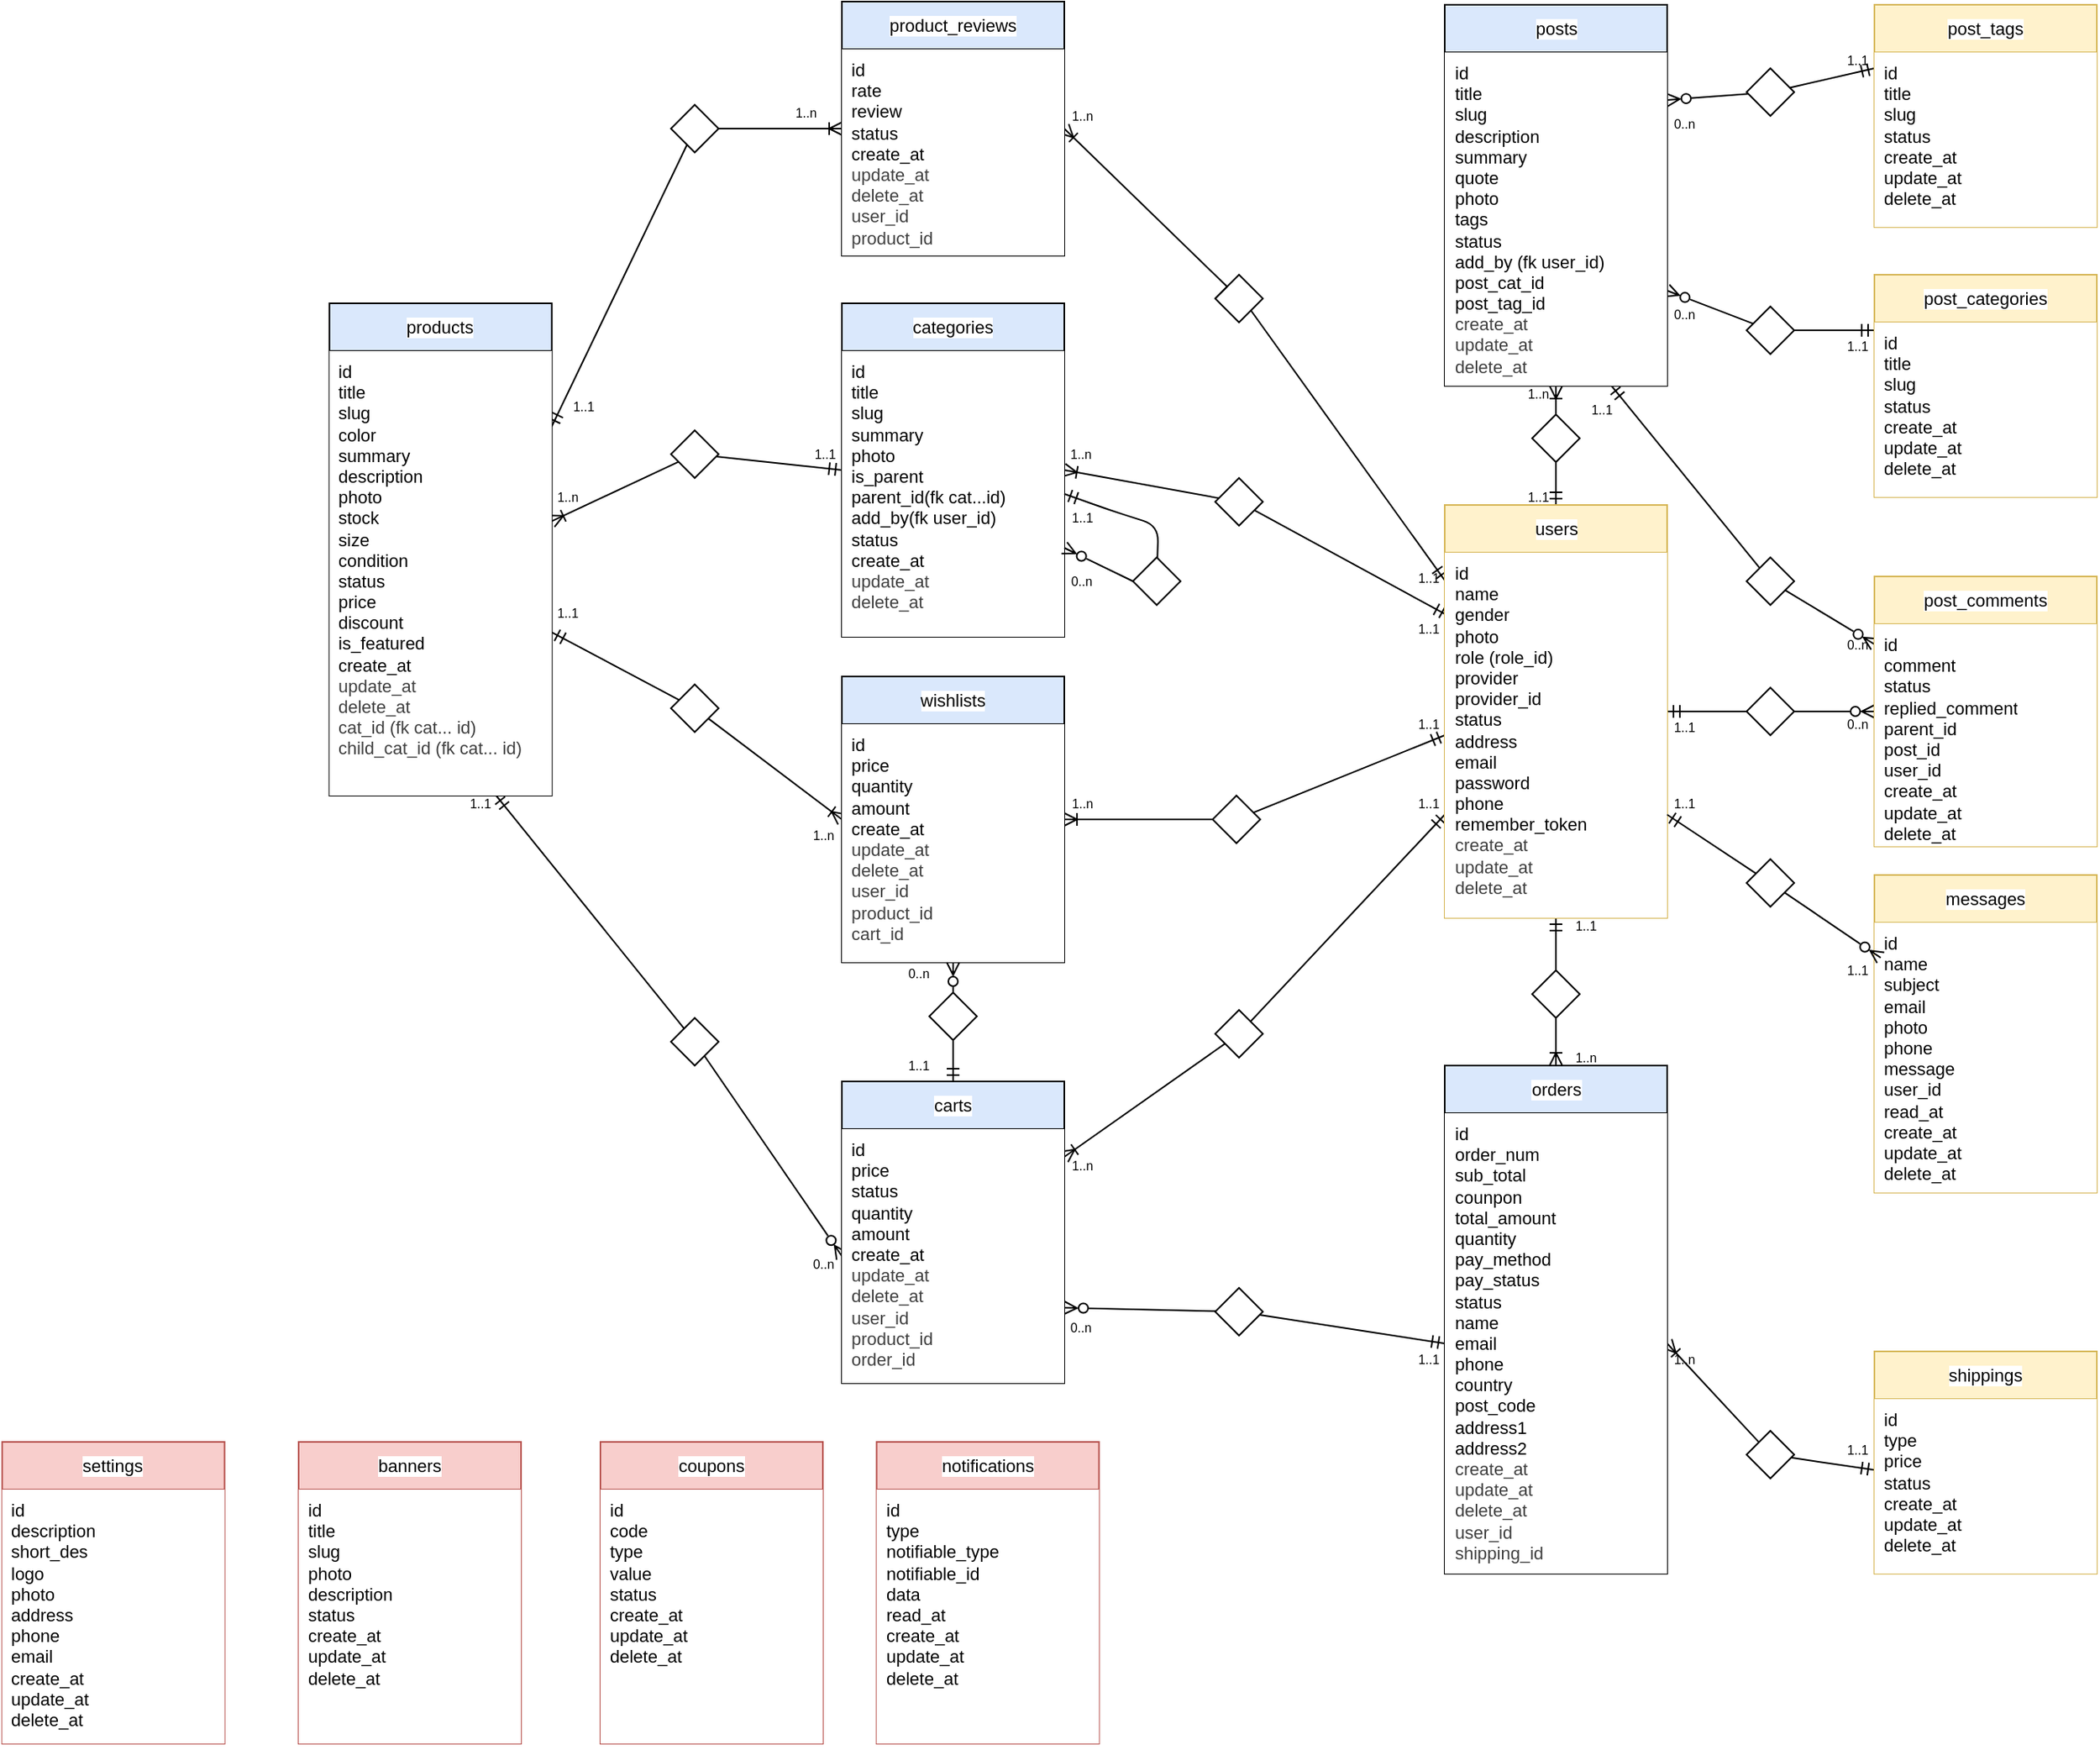 <mxfile>
    <diagram id="s1IrDkDti_rVe1TKRmWz" name="Page-1">
        <mxGraphModel dx="784" dy="349" grid="1" gridSize="10" guides="1" tooltips="1" connect="1" arrows="1" fold="1" page="1" pageScale="1" pageWidth="1654" pageHeight="1169" background="#FFFFFF" math="0" shadow="0">
            <root>
                <mxCell id="0"/>
                <mxCell id="1" parent="0"/>
                <mxCell id="120" style="edgeStyle=none;html=1;endArrow=ERoneToMany;endFill=0;shadow=0;" parent="1" source="119" target="717" edge="1">
                    <mxGeometry relative="1" as="geometry"/>
                </mxCell>
                <mxCell id="121" style="edgeStyle=none;shape=connector;rounded=1;html=1;entryX=0;entryY=0.5;entryDx=0;entryDy=0;strokeColor=default;align=center;verticalAlign=middle;fontFamily=Helvetica;fontSize=11;fontColor=default;labelBackgroundColor=default;endArrow=ERmandOne;endFill=0;shadow=0;" parent="1" source="119" target="710" edge="1">
                    <mxGeometry relative="1" as="geometry"/>
                </mxCell>
                <mxCell id="119" value="" style="rhombus;whiteSpace=wrap;html=1;shadow=0;" parent="1" vertex="1">
                    <mxGeometry x="454.36" y="310" width="30" height="30" as="geometry"/>
                </mxCell>
                <mxCell id="122" value="1..n" style="text;html=1;align=center;verticalAlign=middle;whiteSpace=wrap;rounded=0;fontSize=8;shadow=0;" parent="1" vertex="1">
                    <mxGeometry x="702.84" y="540" width="21" height="10" as="geometry"/>
                </mxCell>
                <mxCell id="192" style="edgeStyle=none;shape=connector;rounded=1;html=1;entryX=0.5;entryY=1;entryDx=0;entryDy=0;strokeColor=default;align=center;verticalAlign=middle;fontFamily=Helvetica;fontSize=11;fontColor=default;labelBackgroundColor=default;endArrow=ERmandOne;endFill=0;shadow=0;" parent="1" source="182" target="697" edge="1">
                    <mxGeometry relative="1" as="geometry"/>
                </mxCell>
                <mxCell id="193" style="edgeStyle=none;shape=connector;rounded=1;html=1;entryX=0.5;entryY=0;entryDx=0;entryDy=0;strokeColor=default;align=center;verticalAlign=middle;fontFamily=Helvetica;fontSize=11;fontColor=default;labelBackgroundColor=default;endArrow=ERoneToMany;endFill=0;shadow=0;" parent="1" source="182" target="701" edge="1">
                    <mxGeometry relative="1" as="geometry"/>
                </mxCell>
                <mxCell id="182" value="" style="rhombus;whiteSpace=wrap;html=1;shadow=0;" parent="1" vertex="1">
                    <mxGeometry x="996.5" y="650" width="30" height="30" as="geometry"/>
                </mxCell>
                <mxCell id="210" style="edgeStyle=none;shape=connector;rounded=1;html=1;strokeColor=default;align=center;verticalAlign=middle;fontFamily=Helvetica;fontSize=11;fontColor=default;labelBackgroundColor=default;endArrow=ERmandOne;endFill=0;shadow=0;exitX=1;exitY=1;exitDx=0;exitDy=0;" parent="1" source="195" target="698" edge="1">
                    <mxGeometry relative="1" as="geometry">
                        <mxPoint x="1198" y="384" as="targetPoint"/>
                    </mxGeometry>
                </mxCell>
                <mxCell id="195" value="" style="rhombus;whiteSpace=wrap;html=1;shadow=0;" parent="1" vertex="1">
                    <mxGeometry x="797" y="212" width="30" height="30" as="geometry"/>
                </mxCell>
                <mxCell id="207" style="edgeStyle=none;shape=connector;rounded=1;html=1;strokeColor=default;align=center;verticalAlign=middle;fontFamily=Helvetica;fontSize=11;fontColor=default;labelBackgroundColor=default;endArrow=ERmandOne;endFill=0;shadow=0;entryX=1;entryY=0.25;entryDx=0;entryDy=0;" parent="1" source="203" target="716" edge="1">
                    <mxGeometry relative="1" as="geometry">
                        <mxPoint x="780" y="610" as="targetPoint"/>
                    </mxGeometry>
                </mxCell>
                <mxCell id="208" style="edgeStyle=none;shape=connector;rounded=1;html=1;entryX=0;entryY=0.5;entryDx=0;entryDy=0;strokeColor=default;align=center;verticalAlign=middle;fontFamily=Helvetica;fontSize=11;fontColor=default;labelBackgroundColor=default;endArrow=ERoneToMany;endFill=0;shadow=0;" parent="1" source="203" target="714" edge="1">
                    <mxGeometry relative="1" as="geometry">
                        <mxPoint x="608" y="210" as="targetPoint"/>
                    </mxGeometry>
                </mxCell>
                <mxCell id="203" value="" style="rhombus;whiteSpace=wrap;html=1;shadow=0;" parent="1" vertex="1">
                    <mxGeometry x="454.36" y="105" width="30" height="30" as="geometry"/>
                </mxCell>
                <mxCell id="209" style="edgeStyle=none;shape=connector;rounded=1;html=1;entryX=1;entryY=0.5;entryDx=0;entryDy=0;strokeColor=default;align=center;verticalAlign=middle;fontFamily=Helvetica;fontSize=11;fontColor=default;labelBackgroundColor=default;endArrow=ERoneToMany;endFill=0;shadow=0;exitX=0;exitY=0;exitDx=0;exitDy=0;" parent="1" source="195" target="714" edge="1">
                    <mxGeometry relative="1" as="geometry">
                        <mxPoint x="936.997" y="332.857" as="sourcePoint"/>
                    </mxGeometry>
                </mxCell>
                <mxCell id="222" value="1..n" style="text;html=1;align=center;verticalAlign=middle;whiteSpace=wrap;rounded=0;fontSize=8;shadow=0;" parent="1" vertex="1">
                    <mxGeometry x="1020" y="700" width="21" height="10" as="geometry"/>
                </mxCell>
                <mxCell id="479" style="edgeStyle=none;shape=connector;rounded=1;html=1;entryX=1;entryY=0.25;entryDx=0;entryDy=0;strokeColor=default;align=center;verticalAlign=middle;fontFamily=Helvetica;fontSize=11;fontColor=default;labelBackgroundColor=default;endArrow=ERoneToMany;endFill=0;" parent="1" source="478" target="706" edge="1">
                    <mxGeometry relative="1" as="geometry"/>
                </mxCell>
                <mxCell id="480" style="edgeStyle=none;shape=connector;rounded=1;html=1;strokeColor=default;align=center;verticalAlign=middle;fontFamily=Helvetica;fontSize=11;fontColor=default;labelBackgroundColor=default;endArrow=ERmandOne;endFill=0;entryX=0;entryY=0.75;entryDx=0;entryDy=0;" parent="1" source="478" target="697" edge="1">
                    <mxGeometry relative="1" as="geometry">
                        <mxPoint x="1248" y="370" as="targetPoint"/>
                    </mxGeometry>
                </mxCell>
                <mxCell id="478" value="" style="rhombus;whiteSpace=wrap;html=1;shadow=0;" parent="1" vertex="1">
                    <mxGeometry x="797" y="675" width="30" height="30" as="geometry"/>
                </mxCell>
                <mxCell id="512" style="edgeStyle=none;shape=connector;rounded=1;html=1;strokeColor=default;align=center;verticalAlign=middle;fontFamily=Helvetica;fontSize=11;fontColor=default;labelBackgroundColor=default;endArrow=ERmandOne;endFill=0;" parent="1" source="511" target="704" edge="1">
                    <mxGeometry relative="1" as="geometry">
                        <mxPoint x="1002" y="1029" as="targetPoint"/>
                    </mxGeometry>
                </mxCell>
                <mxCell id="513" style="edgeStyle=none;shape=connector;rounded=1;html=1;entryX=1;entryY=0.5;entryDx=0;entryDy=0;strokeColor=default;align=center;verticalAlign=middle;fontFamily=Helvetica;fontSize=11;fontColor=default;labelBackgroundColor=default;endArrow=ERoneToMany;endFill=0;" parent="1" source="511" target="702" edge="1">
                    <mxGeometry relative="1" as="geometry"/>
                </mxCell>
                <mxCell id="511" value="" style="rhombus;whiteSpace=wrap;html=1;shadow=0;" parent="1" vertex="1">
                    <mxGeometry x="1131.5" y="940" width="30" height="30" as="geometry"/>
                </mxCell>
                <mxCell id="584" value="1..n" style="text;html=1;align=center;verticalAlign=middle;whiteSpace=wrap;rounded=0;fontSize=8;shadow=0;" parent="1" vertex="1">
                    <mxGeometry x="529" y="105" width="21" height="10" as="geometry"/>
                </mxCell>
                <mxCell id="606" style="edgeStyle=none;shape=connector;rounded=1;html=1;exitX=0;exitY=0;exitDx=0;exitDy=0;entryX=0;entryY=0.5;entryDx=0;entryDy=0;strokeColor=default;align=center;verticalAlign=middle;fontFamily=Helvetica;fontSize=11;fontColor=default;labelBackgroundColor=default;endArrow=none;endFill=0;" parent="1" source="195" target="195" edge="1">
                    <mxGeometry relative="1" as="geometry"/>
                </mxCell>
                <mxCell id="637" style="edgeStyle=none;html=1;endArrow=ERmandOne;endFill=0;entryX=0;entryY=0.5;entryDx=0;entryDy=0;" parent="1" source="636" target="698" edge="1">
                    <mxGeometry relative="1" as="geometry"/>
                </mxCell>
                <mxCell id="638" style="edgeStyle=none;shape=connector;rounded=1;html=1;strokeColor=default;align=center;verticalAlign=middle;fontFamily=Helvetica;fontSize=11;fontColor=default;labelBackgroundColor=default;endArrow=ERoneToMany;endFill=0;entryX=1;entryY=0.5;entryDx=0;entryDy=0;" parent="1" source="636" target="708" edge="1">
                    <mxGeometry relative="1" as="geometry"/>
                </mxCell>
                <mxCell id="636" value="" style="rhombus;whiteSpace=wrap;html=1;shadow=0;" parent="1" vertex="1">
                    <mxGeometry x="795.36" y="540" width="30" height="30" as="geometry"/>
                </mxCell>
                <mxCell id="641" style="edgeStyle=none;shape=connector;rounded=1;html=1;strokeColor=default;align=center;verticalAlign=middle;fontFamily=Helvetica;fontSize=11;fontColor=default;labelBackgroundColor=default;endArrow=ERmandOne;endFill=0;entryX=1;entryY=0.5;entryDx=0;entryDy=0;" parent="1" source="640" target="697" edge="1">
                    <mxGeometry relative="1" as="geometry"/>
                </mxCell>
                <mxCell id="642" style="edgeStyle=none;shape=connector;rounded=1;html=1;entryX=0;entryY=0.5;entryDx=0;entryDy=0;strokeColor=default;align=center;verticalAlign=middle;fontFamily=Helvetica;fontSize=11;fontColor=default;labelBackgroundColor=default;endArrow=ERzeroToMany;endFill=0;exitX=1;exitY=0.5;exitDx=0;exitDy=0;" parent="1" source="640" target="695" edge="1">
                    <mxGeometry relative="1" as="geometry"/>
                </mxCell>
                <mxCell id="640" value="" style="rhombus;whiteSpace=wrap;html=1;shadow=0;" parent="1" vertex="1">
                    <mxGeometry x="1131.5" y="472" width="30" height="30" as="geometry"/>
                </mxCell>
                <mxCell id="646" style="edgeStyle=none;shape=connector;rounded=1;html=1;strokeColor=default;align=center;verticalAlign=middle;fontFamily=Helvetica;fontSize=11;fontColor=default;labelBackgroundColor=default;endArrow=ERoneToMany;endFill=0;" parent="1" source="645" target="700" edge="1">
                    <mxGeometry relative="1" as="geometry"/>
                </mxCell>
                <mxCell id="647" style="edgeStyle=none;shape=connector;rounded=1;html=1;strokeColor=default;align=center;verticalAlign=middle;fontFamily=Helvetica;fontSize=11;fontColor=default;labelBackgroundColor=default;endArrow=ERmandOne;endFill=0;entryX=0.5;entryY=0;entryDx=0;entryDy=0;" parent="1" source="645" target="697" edge="1">
                    <mxGeometry relative="1" as="geometry"/>
                </mxCell>
                <mxCell id="645" value="" style="rhombus;whiteSpace=wrap;html=1;shadow=0;" parent="1" vertex="1">
                    <mxGeometry x="996.5" y="300" width="30" height="30" as="geometry"/>
                </mxCell>
                <mxCell id="653" style="edgeStyle=none;shape=connector;rounded=1;html=1;strokeColor=default;align=center;verticalAlign=middle;fontFamily=Helvetica;fontSize=11;fontColor=default;labelBackgroundColor=default;endArrow=ERmandOne;endFill=0;entryX=0.75;entryY=1;entryDx=0;entryDy=0;" parent="1" source="651" target="716" edge="1">
                    <mxGeometry relative="1" as="geometry"/>
                </mxCell>
                <mxCell id="759" style="edgeStyle=none;shape=connector;rounded=1;html=1;entryX=0;entryY=0.5;entryDx=0;entryDy=0;strokeColor=default;align=center;verticalAlign=middle;fontFamily=Helvetica;fontSize=11;fontColor=default;labelBackgroundColor=default;endArrow=ERzeroToMany;endFill=0;" parent="1" source="651" target="707" edge="1">
                    <mxGeometry relative="1" as="geometry"/>
                </mxCell>
                <mxCell id="651" value="" style="rhombus;whiteSpace=wrap;html=1;shadow=0;" parent="1" vertex="1">
                    <mxGeometry x="454.36" y="680" width="30" height="30" as="geometry"/>
                </mxCell>
                <mxCell id="662" style="edgeStyle=none;shape=connector;rounded=1;html=1;strokeColor=default;align=center;verticalAlign=middle;fontFamily=Helvetica;fontSize=11;fontColor=default;labelBackgroundColor=default;endArrow=ERmandOne;endFill=0;" parent="1" source="661" target="717" edge="1">
                    <mxGeometry relative="1" as="geometry"/>
                </mxCell>
                <mxCell id="663" style="edgeStyle=none;shape=connector;rounded=1;html=1;strokeColor=default;align=center;verticalAlign=middle;fontFamily=Helvetica;fontSize=11;fontColor=default;labelBackgroundColor=default;endArrow=ERoneToMany;endFill=0;entryX=0;entryY=0.5;entryDx=0;entryDy=0;" parent="1" source="661" target="708" edge="1">
                    <mxGeometry relative="1" as="geometry"/>
                </mxCell>
                <mxCell id="661" value="" style="rhombus;whiteSpace=wrap;html=1;shadow=0;" parent="1" vertex="1">
                    <mxGeometry x="454.36" y="470" width="30" height="30" as="geometry"/>
                </mxCell>
                <mxCell id="669" style="edgeStyle=none;shape=connector;rounded=1;html=1;strokeColor=default;align=center;verticalAlign=middle;fontFamily=Helvetica;fontSize=11;fontColor=default;labelBackgroundColor=default;endArrow=ERoneToMany;endFill=0;entryX=1;entryY=0.5;entryDx=0;entryDy=0;" parent="1" source="668" target="710" edge="1">
                    <mxGeometry relative="1" as="geometry"/>
                </mxCell>
                <mxCell id="670" style="edgeStyle=none;shape=connector;rounded=1;html=1;strokeColor=default;align=center;verticalAlign=middle;fontFamily=Helvetica;fontSize=11;fontColor=default;labelBackgroundColor=default;endArrow=ERmandOne;endFill=0;entryX=0.013;entryY=0.172;entryDx=0;entryDy=0;entryPerimeter=0;" parent="1" source="668" target="698" edge="1">
                    <mxGeometry relative="1" as="geometry">
                        <mxPoint x="1230" y="430" as="targetPoint"/>
                    </mxGeometry>
                </mxCell>
                <mxCell id="668" value="" style="rhombus;whiteSpace=wrap;html=1;shadow=0;" parent="1" vertex="1">
                    <mxGeometry x="797" y="340" width="30" height="30" as="geometry"/>
                </mxCell>
                <mxCell id="672" style="edgeStyle=none;shape=connector;rounded=1;html=1;entryX=1;entryY=0.75;entryDx=0;entryDy=0;strokeColor=default;align=center;verticalAlign=middle;fontFamily=Helvetica;fontSize=11;fontColor=default;labelBackgroundColor=default;endArrow=ERzeroToMany;endFill=0;" parent="1" source="671" target="706" edge="1">
                    <mxGeometry relative="1" as="geometry"/>
                </mxCell>
                <mxCell id="673" style="edgeStyle=none;shape=connector;rounded=1;html=1;entryX=0;entryY=0.5;entryDx=0;entryDy=0;strokeColor=default;align=center;verticalAlign=middle;fontFamily=Helvetica;fontSize=11;fontColor=default;labelBackgroundColor=default;endArrow=ERmandOne;endFill=0;" parent="1" source="671" target="702" edge="1">
                    <mxGeometry relative="1" as="geometry"/>
                </mxCell>
                <mxCell id="671" value="" style="rhombus;whiteSpace=wrap;html=1;shadow=0;" parent="1" vertex="1">
                    <mxGeometry x="797" y="850" width="30" height="30" as="geometry"/>
                </mxCell>
                <mxCell id="682" style="edgeStyle=none;shape=connector;rounded=1;html=1;entryX=1;entryY=0.75;entryDx=0;entryDy=0;strokeColor=default;align=center;verticalAlign=middle;fontFamily=Helvetica;fontSize=11;fontColor=default;labelBackgroundColor=default;endArrow=ERzeroToMany;endFill=0;" parent="1" source="677" target="699" edge="1">
                    <mxGeometry relative="1" as="geometry"/>
                </mxCell>
                <mxCell id="776" style="edgeStyle=none;shape=connector;rounded=1;html=1;entryX=0;entryY=0.25;entryDx=0;entryDy=0;strokeColor=default;align=center;verticalAlign=middle;fontFamily=Helvetica;fontSize=11;fontColor=default;labelBackgroundColor=default;endArrow=ERmandOne;endFill=0;" parent="1" source="677" target="686" edge="1">
                    <mxGeometry relative="1" as="geometry"/>
                </mxCell>
                <mxCell id="677" value="" style="rhombus;whiteSpace=wrap;html=1;shadow=0;" parent="1" vertex="1">
                    <mxGeometry x="1131.5" y="232" width="30" height="30" as="geometry"/>
                </mxCell>
                <mxCell id="679" style="edgeStyle=none;shape=connector;rounded=1;html=1;strokeColor=default;align=center;verticalAlign=middle;fontFamily=Helvetica;fontSize=11;fontColor=default;labelBackgroundColor=default;endArrow=ERzeroToMany;endFill=0;entryX=1;entryY=0.25;entryDx=0;entryDy=0;" parent="1" source="678" target="699" edge="1">
                    <mxGeometry relative="1" as="geometry"/>
                </mxCell>
                <mxCell id="678" value="" style="rhombus;whiteSpace=wrap;html=1;shadow=0;" parent="1" vertex="1">
                    <mxGeometry x="1131.5" y="82" width="30" height="30" as="geometry"/>
                </mxCell>
                <mxCell id="680" style="edgeStyle=none;shape=connector;rounded=1;html=1;entryX=0;entryY=0.091;entryDx=0;entryDy=0;strokeColor=default;align=center;verticalAlign=middle;fontFamily=Helvetica;fontSize=11;fontColor=default;labelBackgroundColor=default;endArrow=ERmandOne;endFill=0;entryPerimeter=0;" parent="1" source="678" target="692" edge="1">
                    <mxGeometry relative="1" as="geometry">
                        <mxPoint x="1092.2" y="52.15" as="targetPoint"/>
                    </mxGeometry>
                </mxCell>
                <mxCell id="684" style="edgeStyle=none;shape=connector;rounded=1;html=1;strokeColor=default;align=center;verticalAlign=middle;fontFamily=Helvetica;fontSize=11;fontColor=default;labelBackgroundColor=default;endArrow=ERmandOne;endFill=0;entryX=0.75;entryY=1;entryDx=0;entryDy=0;" parent="1" source="683" target="699" edge="1">
                    <mxGeometry relative="1" as="geometry"/>
                </mxCell>
                <mxCell id="685" style="edgeStyle=none;shape=connector;rounded=1;html=1;strokeColor=default;align=center;verticalAlign=middle;fontFamily=Helvetica;fontSize=11;fontColor=default;labelBackgroundColor=default;endArrow=ERzeroToMany;endFill=0;" parent="1" source="683" target="695" edge="1">
                    <mxGeometry relative="1" as="geometry"/>
                </mxCell>
                <mxCell id="683" value="" style="rhombus;whiteSpace=wrap;html=1;shadow=0;" parent="1" vertex="1">
                    <mxGeometry x="1131.5" y="390" width="30" height="30" as="geometry"/>
                </mxCell>
                <mxCell id="686" value="post_categories" style="swimlane;fontStyle=0;childLayout=stackLayout;horizontal=1;startSize=30;horizontalStack=0;resizeParent=1;resizeParentMax=0;resizeLast=0;collapsible=1;marginBottom=0;whiteSpace=wrap;html=1;fontFamily=Helvetica;fontSize=11;labelBackgroundColor=default;fillColor=#fff2cc;strokeColor=#d6b656;" parent="1" vertex="1">
                    <mxGeometry x="1212" y="212" width="140" height="140" as="geometry"/>
                </mxCell>
                <mxCell id="687" value="id&lt;div&gt;title&lt;/div&gt;&lt;div&gt;slug&lt;/div&gt;&lt;div&gt;status&lt;/div&gt;&lt;div&gt;create_at&lt;/div&gt;&lt;div&gt;update_at&lt;/div&gt;&lt;div&gt;delete_at&lt;/div&gt;" style="text;strokeColor=none;fillColor=default;align=left;verticalAlign=top;spacingLeft=4;spacingRight=4;overflow=hidden;points=[[0,0.5],[1,0.5]];portConstraint=eastwest;rotatable=0;whiteSpace=wrap;html=1;fontFamily=Helvetica;fontSize=11;fontColor=default;labelBackgroundColor=default;" parent="686" vertex="1">
                    <mxGeometry y="30" width="140" height="110" as="geometry"/>
                </mxCell>
                <mxCell id="691" value="post_tags" style="swimlane;fontStyle=0;childLayout=stackLayout;horizontal=1;startSize=30;horizontalStack=0;resizeParent=1;resizeParentMax=0;resizeLast=0;collapsible=1;marginBottom=0;whiteSpace=wrap;html=1;fontFamily=Helvetica;fontSize=11;labelBackgroundColor=default;fillColor=#fff2cc;strokeColor=#d6b656;" parent="1" vertex="1">
                    <mxGeometry x="1212" y="42" width="140" height="140" as="geometry"/>
                </mxCell>
                <mxCell id="692" value="id&lt;div&gt;title&lt;/div&gt;&lt;div&gt;slug&lt;/div&gt;&lt;div&gt;status&lt;/div&gt;&lt;div&gt;&lt;div&gt;create_at&lt;/div&gt;&lt;div&gt;update_at&lt;/div&gt;&lt;div&gt;delete_at&lt;/div&gt;&lt;/div&gt;" style="text;strokeColor=none;fillColor=default;align=left;verticalAlign=top;spacingLeft=4;spacingRight=4;overflow=hidden;points=[[0,0.5],[1,0.5]];portConstraint=eastwest;rotatable=0;whiteSpace=wrap;html=1;fontFamily=Helvetica;fontSize=11;fontColor=default;labelBackgroundColor=default;" parent="691" vertex="1">
                    <mxGeometry y="30" width="140" height="110" as="geometry"/>
                </mxCell>
                <mxCell id="695" value="post_comments" style="swimlane;fontStyle=0;childLayout=stackLayout;horizontal=1;startSize=30;horizontalStack=0;resizeParent=1;resizeParentMax=0;resizeLast=0;collapsible=1;marginBottom=0;whiteSpace=wrap;html=1;fontFamily=Helvetica;fontSize=11;labelBackgroundColor=default;fillColor=#fff2cc;strokeColor=#d6b656;" parent="1" vertex="1">
                    <mxGeometry x="1212" y="402" width="140" height="170" as="geometry"/>
                </mxCell>
                <mxCell id="696" value="id&lt;div&gt;comment&lt;/div&gt;&lt;div&gt;status&lt;/div&gt;&lt;div&gt;replied_comment&lt;/div&gt;&lt;div&gt;parent_id&lt;/div&gt;&lt;div&gt;post_id&lt;/div&gt;&lt;div&gt;user_id&lt;/div&gt;&lt;div&gt;&lt;div&gt;create_at&lt;/div&gt;&lt;div&gt;update_at&lt;/div&gt;&lt;div&gt;delete_at&lt;/div&gt;&lt;/div&gt;" style="text;strokeColor=none;fillColor=default;align=left;verticalAlign=top;spacingLeft=4;spacingRight=4;overflow=hidden;points=[[0,0.5],[1,0.5]];portConstraint=eastwest;rotatable=0;whiteSpace=wrap;html=1;fontFamily=Helvetica;fontSize=11;fontColor=default;labelBackgroundColor=default;" parent="695" vertex="1">
                    <mxGeometry y="30" width="140" height="140" as="geometry"/>
                </mxCell>
                <mxCell id="697" value="users" style="swimlane;fontStyle=0;childLayout=stackLayout;horizontal=1;startSize=30;horizontalStack=0;resizeParent=1;resizeParentMax=0;resizeLast=0;collapsible=1;marginBottom=0;whiteSpace=wrap;html=1;fontFamily=Helvetica;fontSize=11;labelBackgroundColor=default;fillColor=#fff2cc;strokeColor=#d6b656;" parent="1" vertex="1">
                    <mxGeometry x="941.5" y="357" width="140" height="260" as="geometry"/>
                </mxCell>
                <mxCell id="698" value="id&lt;div&gt;name&lt;/div&gt;&lt;div&gt;gender&lt;/div&gt;&lt;div&gt;photo&lt;/div&gt;&lt;div&gt;role (role_id)&lt;/div&gt;&lt;div&gt;provider&lt;/div&gt;&lt;div&gt;&lt;div&gt;provider_id&lt;/div&gt;&lt;div&gt;status&lt;/div&gt;&lt;div&gt;address&lt;/div&gt;&lt;/div&gt;&lt;div&gt;email&lt;/div&gt;&lt;div&gt;password&lt;/div&gt;&lt;div&gt;phone&lt;/div&gt;&lt;div&gt;remember_token&lt;/div&gt;&lt;div&gt;&lt;div style=&quot;color: rgb(63, 63, 63);&quot;&gt;create_at&lt;/div&gt;&lt;div style=&quot;color: rgb(63, 63, 63);&quot;&gt;update_at&lt;/div&gt;&lt;div style=&quot;color: rgb(63, 63, 63);&quot;&gt;delete_at&lt;/div&gt;&lt;/div&gt;" style="text;strokeColor=none;fillColor=default;align=left;verticalAlign=top;spacingLeft=4;spacingRight=4;overflow=hidden;points=[[0,0.5],[1,0.5]];portConstraint=eastwest;rotatable=0;whiteSpace=wrap;html=1;fontFamily=Helvetica;fontSize=11;fontColor=default;labelBackgroundColor=default;" parent="697" vertex="1">
                    <mxGeometry y="30" width="140" height="230" as="geometry"/>
                </mxCell>
                <mxCell id="699" value="posts" style="swimlane;fontStyle=0;childLayout=stackLayout;horizontal=1;startSize=30;horizontalStack=0;resizeParent=1;resizeParentMax=0;resizeLast=0;collapsible=1;marginBottom=0;whiteSpace=wrap;html=1;fontFamily=Helvetica;fontSize=11;labelBackgroundColor=default;fillColor=#dae8fc;strokeColor=#000000;" parent="1" vertex="1">
                    <mxGeometry x="941.5" y="42" width="140" height="240" as="geometry"/>
                </mxCell>
                <mxCell id="700" value="id&lt;br&gt;&lt;div&gt;&lt;span style=&quot;background-color: light-dark(#ffffff, var(--ge-dark-color, #121212));&quot;&gt;title&lt;/span&gt;&lt;/div&gt;&lt;div&gt;slug&lt;/div&gt;&lt;div&gt;description&lt;/div&gt;&lt;div&gt;summary&lt;/div&gt;&lt;div&gt;quote&lt;/div&gt;&lt;div&gt;&lt;div&gt;photo&lt;/div&gt;&lt;div&gt;tags&lt;/div&gt;&lt;div&gt;status&lt;/div&gt;&lt;/div&gt;&lt;div&gt;add_by (fk user_id)&lt;/div&gt;&lt;div&gt;post_cat_id&lt;/div&gt;&lt;div&gt;post_tag_id&lt;/div&gt;&lt;div&gt;&lt;div style=&quot;color: rgb(63, 63, 63);&quot;&gt;create_at&lt;/div&gt;&lt;div style=&quot;color: rgb(63, 63, 63);&quot;&gt;update_at&lt;/div&gt;&lt;div style=&quot;color: rgb(63, 63, 63);&quot;&gt;delete_at&lt;/div&gt;&lt;/div&gt;" style="text;strokeColor=none;fillColor=default;align=left;verticalAlign=top;spacingLeft=4;spacingRight=4;overflow=hidden;points=[[0,0.5],[1,0.5]];portConstraint=eastwest;rotatable=0;whiteSpace=wrap;html=1;fontFamily=Helvetica;fontSize=11;fontColor=default;labelBackgroundColor=default;" parent="699" vertex="1">
                    <mxGeometry y="30" width="140" height="210" as="geometry"/>
                </mxCell>
                <mxCell id="701" value="orders" style="swimlane;fontStyle=0;childLayout=stackLayout;horizontal=1;startSize=30;horizontalStack=0;resizeParent=1;resizeParentMax=0;resizeLast=0;collapsible=1;marginBottom=0;whiteSpace=wrap;html=1;fontFamily=Helvetica;fontSize=11;labelBackgroundColor=default;fillColor=#dae8fc;strokeColor=#000000;" parent="1" vertex="1">
                    <mxGeometry x="941.5" y="710" width="140" height="320" as="geometry"/>
                </mxCell>
                <mxCell id="702" value="id&lt;div&gt;order_num&lt;/div&gt;&lt;div&gt;sub_total&lt;/div&gt;&lt;div&gt;counpon&lt;/div&gt;&lt;div&gt;total_amount&lt;/div&gt;&lt;div&gt;quantity&lt;/div&gt;&lt;div&gt;&lt;div&gt;pay_method&lt;/div&gt;&lt;div&gt;pay_status&lt;/div&gt;&lt;div&gt;status&lt;/div&gt;&lt;/div&gt;&lt;div&gt;name&lt;/div&gt;&lt;div&gt;email&lt;/div&gt;&lt;div&gt;phone&lt;/div&gt;&lt;div&gt;country&lt;/div&gt;&lt;div&gt;post_code&lt;/div&gt;&lt;div&gt;address1&lt;/div&gt;&lt;div&gt;address2&lt;/div&gt;&lt;div&gt;&lt;div style=&quot;color: rgb(63, 63, 63);&quot;&gt;create_at&lt;/div&gt;&lt;div style=&quot;color: rgb(63, 63, 63);&quot;&gt;update_at&lt;/div&gt;&lt;div style=&quot;color: rgb(63, 63, 63);&quot;&gt;delete_at&lt;/div&gt;&lt;/div&gt;&lt;div style=&quot;color: rgb(63, 63, 63);&quot;&gt;user_id&lt;/div&gt;&lt;div style=&quot;color: rgb(63, 63, 63);&quot;&gt;shipping_id&lt;/div&gt;" style="text;strokeColor=none;fillColor=default;align=left;verticalAlign=top;spacingLeft=4;spacingRight=4;overflow=hidden;points=[[0,0.5],[1,0.5]];portConstraint=eastwest;rotatable=0;whiteSpace=wrap;html=1;fontFamily=Helvetica;fontSize=11;fontColor=default;labelBackgroundColor=default;" parent="701" vertex="1">
                    <mxGeometry y="30" width="140" height="290" as="geometry"/>
                </mxCell>
                <mxCell id="703" value="shippings" style="swimlane;fontStyle=0;childLayout=stackLayout;horizontal=1;startSize=30;horizontalStack=0;resizeParent=1;resizeParentMax=0;resizeLast=0;collapsible=1;marginBottom=0;whiteSpace=wrap;html=1;fontFamily=Helvetica;fontSize=11;labelBackgroundColor=default;fillColor=#fff2cc;strokeColor=#d6b656;" parent="1" vertex="1">
                    <mxGeometry x="1212" y="890" width="140" height="140" as="geometry"/>
                </mxCell>
                <mxCell id="704" value="id&lt;div&gt;type&lt;/div&gt;&lt;div&gt;price&lt;/div&gt;&lt;div&gt;status&lt;/div&gt;&lt;div&gt;&lt;div&gt;create_at&lt;/div&gt;&lt;div&gt;update_at&lt;/div&gt;&lt;div&gt;delete_at&lt;/div&gt;&lt;/div&gt;" style="text;strokeColor=none;fillColor=default;align=left;verticalAlign=top;spacingLeft=4;spacingRight=4;overflow=hidden;points=[[0,0.5],[1,0.5]];portConstraint=eastwest;rotatable=0;whiteSpace=wrap;html=1;fontFamily=Helvetica;fontSize=11;fontColor=default;labelBackgroundColor=default;" parent="703" vertex="1">
                    <mxGeometry y="30" width="140" height="110" as="geometry"/>
                </mxCell>
                <mxCell id="706" value="carts" style="swimlane;fontStyle=0;childLayout=stackLayout;horizontal=1;startSize=30;horizontalStack=0;resizeParent=1;resizeParentMax=0;resizeLast=0;collapsible=1;marginBottom=0;whiteSpace=wrap;html=1;fontFamily=Helvetica;fontSize=11;labelBackgroundColor=default;fillColor=#dae8fc;strokeColor=#000000;" parent="1" vertex="1">
                    <mxGeometry x="562" y="720" width="140" height="190" as="geometry"/>
                </mxCell>
                <mxCell id="707" value="id&lt;div&gt;price&lt;/div&gt;&lt;div&gt;status&lt;/div&gt;&lt;div&gt;quantity&lt;/div&gt;&lt;div&gt;amount&lt;/div&gt;&lt;div&gt;&lt;span style=&quot;background-color: light-dark(#ffffff, var(--ge-dark-color, #121212));&quot;&gt;create_at&lt;/span&gt;&lt;/div&gt;&lt;div&gt;&lt;div style=&quot;color: rgb(63, 63, 63);&quot;&gt;update_at&lt;/div&gt;&lt;div style=&quot;color: rgb(63, 63, 63);&quot;&gt;delete_at&lt;/div&gt;&lt;/div&gt;&lt;div style=&quot;color: rgb(63, 63, 63);&quot;&gt;user_id&lt;/div&gt;&lt;div style=&quot;color: rgb(63, 63, 63);&quot;&gt;product_id&lt;/div&gt;&lt;div style=&quot;color: rgb(63, 63, 63);&quot;&gt;order_id&lt;/div&gt;" style="text;strokeColor=none;fillColor=default;align=left;verticalAlign=top;spacingLeft=4;spacingRight=4;overflow=hidden;points=[[0,0.5],[1,0.5]];portConstraint=eastwest;rotatable=0;whiteSpace=wrap;html=1;fontFamily=Helvetica;fontSize=11;fontColor=default;labelBackgroundColor=default;" parent="706" vertex="1">
                    <mxGeometry y="30" width="140" height="160" as="geometry"/>
                </mxCell>
                <mxCell id="708" value="wishlists" style="swimlane;fontStyle=0;childLayout=stackLayout;horizontal=1;startSize=30;horizontalStack=0;resizeParent=1;resizeParentMax=0;resizeLast=0;collapsible=1;marginBottom=0;whiteSpace=wrap;html=1;fontFamily=Helvetica;fontSize=11;labelBackgroundColor=default;fillColor=#dae8fc;strokeColor=#000000;" parent="1" vertex="1">
                    <mxGeometry x="562" y="465" width="140" height="180" as="geometry"/>
                </mxCell>
                <mxCell id="709" value="id&lt;div&gt;price&lt;/div&gt;&lt;div&gt;&lt;span style=&quot;background-color: light-dark(#ffffff, var(--ge-dark-color, #121212));&quot;&gt;quantity&lt;/span&gt;&lt;/div&gt;&lt;div&gt;amount&lt;/div&gt;&lt;div&gt;&lt;span style=&quot;background-color: light-dark(#ffffff, var(--ge-dark-color, #121212));&quot;&gt;create_at&lt;/span&gt;&lt;/div&gt;&lt;div&gt;&lt;div style=&quot;color: rgb(63, 63, 63);&quot;&gt;update_at&lt;/div&gt;&lt;div style=&quot;color: rgb(63, 63, 63);&quot;&gt;delete_at&lt;/div&gt;&lt;/div&gt;&lt;div style=&quot;color: rgb(63, 63, 63);&quot;&gt;user_id&lt;/div&gt;&lt;div style=&quot;color: rgb(63, 63, 63);&quot;&gt;product_id&amp;nbsp;&lt;/div&gt;&lt;div style=&quot;color: rgb(63, 63, 63);&quot;&gt;cart_id&lt;/div&gt;" style="text;strokeColor=none;fillColor=default;align=left;verticalAlign=top;spacingLeft=4;spacingRight=4;overflow=hidden;points=[[0,0.5],[1,0.5]];portConstraint=eastwest;rotatable=0;whiteSpace=wrap;html=1;fontFamily=Helvetica;fontSize=11;fontColor=default;labelBackgroundColor=default;" parent="708" vertex="1">
                    <mxGeometry y="30" width="140" height="150" as="geometry"/>
                </mxCell>
                <mxCell id="710" value="categories" style="swimlane;fontStyle=0;childLayout=stackLayout;horizontal=1;startSize=30;horizontalStack=0;resizeParent=1;resizeParentMax=0;resizeLast=0;collapsible=1;marginBottom=0;whiteSpace=wrap;html=1;fontFamily=Helvetica;fontSize=11;labelBackgroundColor=default;fillColor=#dae8fc;strokeColor=#000000;" parent="1" vertex="1">
                    <mxGeometry x="562" y="230" width="140" height="210" as="geometry"/>
                </mxCell>
                <mxCell id="711" value="id&lt;div&gt;title&lt;/div&gt;&lt;div&gt;slug&lt;/div&gt;&lt;div&gt;&lt;span style=&quot;background-color: light-dark(#ffffff, var(--ge-dark-color, #121212));&quot;&gt;summary&lt;/span&gt;&lt;/div&gt;&lt;div&gt;photo&lt;/div&gt;&lt;div&gt;is_parent&lt;/div&gt;&lt;div&gt;parent_id(fk cat...id)&lt;/div&gt;&lt;div&gt;add_by(fk user_id)&lt;/div&gt;&lt;div&gt;status&lt;/div&gt;&lt;div&gt;&lt;span style=&quot;background-color: light-dark(#ffffff, var(--ge-dark-color, #121212));&quot;&gt;create_at&lt;/span&gt;&lt;/div&gt;&lt;div&gt;&lt;div style=&quot;color: rgb(63, 63, 63);&quot;&gt;update_at&lt;/div&gt;&lt;div style=&quot;color: rgb(63, 63, 63);&quot;&gt;delete_at&lt;/div&gt;&lt;/div&gt;" style="text;strokeColor=none;fillColor=default;align=left;verticalAlign=top;spacingLeft=4;spacingRight=4;overflow=hidden;points=[[0,0.5],[1,0.5]];portConstraint=eastwest;rotatable=0;whiteSpace=wrap;html=1;fontFamily=Helvetica;fontSize=11;fontColor=default;labelBackgroundColor=default;" parent="710" vertex="1">
                    <mxGeometry y="30" width="140" height="180" as="geometry"/>
                </mxCell>
                <mxCell id="714" value="product_reviews" style="swimlane;fontStyle=0;childLayout=stackLayout;horizontal=1;startSize=30;horizontalStack=0;resizeParent=1;resizeParentMax=0;resizeLast=0;collapsible=1;marginBottom=0;whiteSpace=wrap;html=1;fontFamily=Helvetica;fontSize=11;labelBackgroundColor=default;fillColor=#dae8fc;strokeColor=#000000;" parent="1" vertex="1">
                    <mxGeometry x="562" y="40" width="140" height="160" as="geometry"/>
                </mxCell>
                <mxCell id="715" value="id&lt;div&gt;rate&lt;/div&gt;&lt;div&gt;review&lt;/div&gt;&lt;div&gt;&lt;span style=&quot;background-color: light-dark(#ffffff, var(--ge-dark-color, #121212));&quot;&gt;status&lt;/span&gt;&lt;/div&gt;&lt;div&gt;&lt;span style=&quot;background-color: light-dark(#ffffff, var(--ge-dark-color, #121212));&quot;&gt;create_at&lt;/span&gt;&lt;/div&gt;&lt;div&gt;&lt;div style=&quot;color: rgb(63, 63, 63);&quot;&gt;update_at&lt;/div&gt;&lt;div style=&quot;color: rgb(63, 63, 63);&quot;&gt;delete_at&lt;/div&gt;&lt;/div&gt;&lt;div style=&quot;color: rgb(63, 63, 63);&quot;&gt;user_id&lt;/div&gt;&lt;div style=&quot;color: rgb(63, 63, 63);&quot;&gt;product_id&lt;/div&gt;" style="text;strokeColor=none;fillColor=default;align=left;verticalAlign=top;spacingLeft=4;spacingRight=4;overflow=hidden;points=[[0,0.5],[1,0.5]];portConstraint=eastwest;rotatable=0;whiteSpace=wrap;html=1;fontFamily=Helvetica;fontSize=11;fontColor=default;labelBackgroundColor=default;" parent="714" vertex="1">
                    <mxGeometry y="30" width="140" height="130" as="geometry"/>
                </mxCell>
                <mxCell id="716" value="products" style="swimlane;fontStyle=0;childLayout=stackLayout;horizontal=1;startSize=30;horizontalStack=0;resizeParent=1;resizeParentMax=0;resizeLast=0;collapsible=1;marginBottom=0;whiteSpace=wrap;html=1;fontFamily=Helvetica;fontSize=11;labelBackgroundColor=default;fillColor=#dae8fc;strokeColor=#000000;" parent="1" vertex="1">
                    <mxGeometry x="239.36" y="230" width="140" height="310" as="geometry"/>
                </mxCell>
                <mxCell id="717" value="id&lt;div&gt;title&lt;/div&gt;&lt;div&gt;slug&lt;/div&gt;&lt;div&gt;color&lt;/div&gt;&lt;div&gt;summary&lt;/div&gt;&lt;div&gt;description&lt;/div&gt;&lt;div&gt;photo&lt;/div&gt;&lt;div&gt;stock&lt;/div&gt;&lt;div&gt;size&lt;/div&gt;&lt;div&gt;condition&lt;/div&gt;&lt;div&gt;status&lt;/div&gt;&lt;div&gt;price&lt;/div&gt;&lt;div&gt;discount&lt;/div&gt;&lt;div&gt;is_featured&lt;/div&gt;&lt;div&gt;&lt;span style=&quot;background-color: light-dark(#ffffff, var(--ge-dark-color, #121212));&quot;&gt;create_at&lt;/span&gt;&lt;/div&gt;&lt;div&gt;&lt;div style=&quot;color: rgb(63, 63, 63);&quot;&gt;update_at&lt;/div&gt;&lt;div style=&quot;color: rgb(63, 63, 63);&quot;&gt;delete_at&lt;/div&gt;&lt;/div&gt;&lt;div style=&quot;color: rgb(63, 63, 63);&quot;&gt;cat_id (fk cat... id)&lt;/div&gt;&lt;div style=&quot;color: rgb(63, 63, 63);&quot;&gt;child_cat_id&amp;nbsp;&lt;span style=&quot;color: rgb(63, 63, 63); background-color: light-dark(#ffffff, var(--ge-dark-color, #121212));&quot;&gt;(fk cat... id)&lt;/span&gt;&lt;/div&gt;" style="text;strokeColor=none;fillColor=default;align=left;verticalAlign=top;spacingLeft=4;spacingRight=4;overflow=hidden;points=[[0,0.5],[1,0.5]];portConstraint=eastwest;rotatable=0;whiteSpace=wrap;html=1;fontFamily=Helvetica;fontSize=11;fontColor=default;labelBackgroundColor=default;" parent="716" vertex="1">
                    <mxGeometry y="30" width="140" height="280" as="geometry"/>
                </mxCell>
                <mxCell id="726" style="edgeStyle=none;html=1;endArrow=ERzeroToMany;endFill=0;exitX=0;exitY=0.5;exitDx=0;exitDy=0;" parent="1" source="728" target="711" edge="1">
                    <mxGeometry relative="1" as="geometry">
                        <mxPoint x="720" y="380" as="targetPoint"/>
                        <mxPoint x="730" y="420" as="sourcePoint"/>
                    </mxGeometry>
                </mxCell>
                <mxCell id="727" style="edgeStyle=none;html=1;endArrow=ERmandOne;endFill=0;entryX=1;entryY=0.5;entryDx=0;entryDy=0;" parent="1" source="728" target="711" edge="1">
                    <mxGeometry relative="1" as="geometry">
                        <Array as="points">
                            <mxPoint x="761.2" y="370"/>
                            <mxPoint x="730" y="360"/>
                        </Array>
                        <mxPoint x="700" y="370" as="targetPoint"/>
                    </mxGeometry>
                </mxCell>
                <mxCell id="728" value="" style="rhombus;whiteSpace=wrap;html=1;" parent="1" vertex="1">
                    <mxGeometry x="745.2" y="390" width="30" height="30" as="geometry"/>
                </mxCell>
                <mxCell id="729" value="0..n" style="text;html=1;align=center;verticalAlign=middle;whiteSpace=wrap;rounded=0;fontSize=8;" parent="1" vertex="1">
                    <mxGeometry x="702.84" y="398" width="20" height="14" as="geometry"/>
                </mxCell>
                <mxCell id="730" value="settings" style="swimlane;fontStyle=0;childLayout=stackLayout;horizontal=1;startSize=30;horizontalStack=0;resizeParent=1;resizeParentMax=0;resizeLast=0;collapsible=1;marginBottom=0;whiteSpace=wrap;html=1;fontFamily=Helvetica;fontSize=11;labelBackgroundColor=default;fillColor=#f8cecc;strokeColor=#b85450;" parent="1" vertex="1">
                    <mxGeometry x="33.36" y="947" width="140" height="190" as="geometry"/>
                </mxCell>
                <mxCell id="731" value="id&lt;div&gt;description&lt;/div&gt;&lt;div&gt;short_des&lt;/div&gt;&lt;div&gt;logo&lt;/div&gt;&lt;div&gt;photo&lt;/div&gt;&lt;div&gt;address&lt;/div&gt;&lt;div&gt;phone&lt;/div&gt;&lt;div&gt;email&lt;/div&gt;&lt;div&gt;create_at&lt;/div&gt;&lt;div&gt;&lt;span style=&quot;background-color: light-dark(#ffffff, var(--ge-dark-color, #121212));&quot;&gt;update_at&lt;/span&gt;&lt;/div&gt;&lt;div&gt;delete_at&lt;/div&gt;" style="text;strokeColor=none;fillColor=default;align=left;verticalAlign=top;spacingLeft=4;spacingRight=4;overflow=hidden;points=[[0,0.5],[1,0.5]];portConstraint=eastwest;rotatable=0;whiteSpace=wrap;html=1;fontFamily=Helvetica;fontSize=11;fontColor=default;labelBackgroundColor=default;" parent="730" vertex="1">
                    <mxGeometry y="30" width="140" height="160" as="geometry"/>
                </mxCell>
                <mxCell id="732" value="banners" style="swimlane;fontStyle=0;childLayout=stackLayout;horizontal=1;startSize=30;horizontalStack=0;resizeParent=1;resizeParentMax=0;resizeLast=0;collapsible=1;marginBottom=0;whiteSpace=wrap;html=1;fontFamily=Helvetica;fontSize=11;labelBackgroundColor=default;fillColor=#f8cecc;strokeColor=#b85450;" parent="1" vertex="1">
                    <mxGeometry x="220" y="947" width="140" height="190" as="geometry"/>
                </mxCell>
                <mxCell id="733" value="id&lt;div&gt;title&lt;/div&gt;&lt;div&gt;slug&lt;/div&gt;&lt;div&gt;&lt;span style=&quot;background-color: light-dark(#ffffff, var(--ge-dark-color, #121212));&quot;&gt;photo&lt;/span&gt;&lt;/div&gt;&lt;div&gt;description&lt;/div&gt;&lt;div&gt;status&lt;/div&gt;&lt;div&gt;&lt;span style=&quot;background-color: light-dark(#ffffff, var(--ge-dark-color, #121212));&quot;&gt;create_at&lt;/span&gt;&lt;/div&gt;&lt;div&gt;&lt;span style=&quot;background-color: light-dark(#ffffff, var(--ge-dark-color, #121212));&quot;&gt;update_at&lt;/span&gt;&lt;/div&gt;&lt;div&gt;delete_at&lt;/div&gt;" style="text;strokeColor=none;fillColor=default;align=left;verticalAlign=top;spacingLeft=4;spacingRight=4;overflow=hidden;points=[[0,0.5],[1,0.5]];portConstraint=eastwest;rotatable=0;whiteSpace=wrap;html=1;fontFamily=Helvetica;fontSize=11;fontColor=default;labelBackgroundColor=default;" parent="732" vertex="1">
                    <mxGeometry y="30" width="140" height="160" as="geometry"/>
                </mxCell>
                <mxCell id="734" value="coupons" style="swimlane;fontStyle=0;childLayout=stackLayout;horizontal=1;startSize=30;horizontalStack=0;resizeParent=1;resizeParentMax=0;resizeLast=0;collapsible=1;marginBottom=0;whiteSpace=wrap;html=1;fontFamily=Helvetica;fontSize=11;labelBackgroundColor=default;fillColor=#f8cecc;strokeColor=#b85450;" parent="1" vertex="1">
                    <mxGeometry x="410" y="947" width="140" height="190" as="geometry"/>
                </mxCell>
                <mxCell id="735" value="id&lt;div&gt;code&lt;/div&gt;&lt;div&gt;type&lt;/div&gt;&lt;div&gt;value&lt;/div&gt;&lt;div&gt;&lt;span style=&quot;background-color: light-dark(#ffffff, var(--ge-dark-color, #121212));&quot;&gt;status&lt;/span&gt;&lt;/div&gt;&lt;div&gt;&lt;span style=&quot;background-color: light-dark(#ffffff, var(--ge-dark-color, #121212));&quot;&gt;create_at&lt;/span&gt;&lt;/div&gt;&lt;div&gt;&lt;span style=&quot;background-color: light-dark(#ffffff, var(--ge-dark-color, #121212));&quot;&gt;update_at&lt;/span&gt;&lt;/div&gt;&lt;div&gt;delete_at&lt;/div&gt;" style="text;strokeColor=none;fillColor=default;align=left;verticalAlign=top;spacingLeft=4;spacingRight=4;overflow=hidden;points=[[0,0.5],[1,0.5]];portConstraint=eastwest;rotatable=0;whiteSpace=wrap;html=1;fontFamily=Helvetica;fontSize=11;fontColor=default;labelBackgroundColor=default;" parent="734" vertex="1">
                    <mxGeometry y="30" width="140" height="160" as="geometry"/>
                </mxCell>
                <mxCell id="736" value="messages" style="swimlane;fontStyle=0;childLayout=stackLayout;horizontal=1;startSize=30;horizontalStack=0;resizeParent=1;resizeParentMax=0;resizeLast=0;collapsible=1;marginBottom=0;whiteSpace=wrap;html=1;fontFamily=Helvetica;fontSize=11;labelBackgroundColor=default;fillColor=#fff2cc;strokeColor=#d6b656;" parent="1" vertex="1">
                    <mxGeometry x="1212" y="590" width="140" height="200" as="geometry"/>
                </mxCell>
                <mxCell id="737" value="id&lt;div&gt;name&lt;/div&gt;&lt;div&gt;subject&lt;/div&gt;&lt;div&gt;email&lt;/div&gt;&lt;div&gt;photo&lt;/div&gt;&lt;div&gt;phone&lt;/div&gt;&lt;div&gt;message&lt;/div&gt;&lt;div&gt;user_id&lt;/div&gt;&lt;div&gt;read_at&lt;/div&gt;&lt;div&gt;&lt;span style=&quot;background-color: light-dark(#ffffff, var(--ge-dark-color, #121212));&quot;&gt;create_at&lt;/span&gt;&lt;/div&gt;&lt;div&gt;&lt;span style=&quot;background-color: light-dark(#ffffff, var(--ge-dark-color, #121212));&quot;&gt;update_at&lt;/span&gt;&lt;/div&gt;&lt;div&gt;delete_at&lt;/div&gt;" style="text;strokeColor=none;fillColor=default;align=left;verticalAlign=top;spacingLeft=4;spacingRight=4;overflow=hidden;points=[[0,0.5],[1,0.5]];portConstraint=eastwest;rotatable=0;whiteSpace=wrap;html=1;fontFamily=Helvetica;fontSize=11;fontColor=default;labelBackgroundColor=default;" parent="736" vertex="1">
                    <mxGeometry y="30" width="140" height="170" as="geometry"/>
                </mxCell>
                <mxCell id="738" value="notifications" style="swimlane;fontStyle=0;childLayout=stackLayout;horizontal=1;startSize=30;horizontalStack=0;resizeParent=1;resizeParentMax=0;resizeLast=0;collapsible=1;marginBottom=0;whiteSpace=wrap;html=1;fontFamily=Helvetica;fontSize=11;labelBackgroundColor=default;fillColor=#f8cecc;strokeColor=#b85450;" parent="1" vertex="1">
                    <mxGeometry x="583.84" y="947" width="140" height="190" as="geometry"/>
                </mxCell>
                <mxCell id="739" value="id&lt;div&gt;type&lt;/div&gt;&lt;div&gt;notifiable_type&lt;/div&gt;&lt;div&gt;notifiable_id&lt;/div&gt;&lt;div&gt;data&lt;/div&gt;&lt;div&gt;read_at&lt;/div&gt;&lt;div&gt;&lt;span style=&quot;background-color: light-dark(#ffffff, var(--ge-dark-color, #121212));&quot;&gt;create_at&lt;/span&gt;&lt;/div&gt;&lt;div&gt;&lt;span style=&quot;background-color: light-dark(#ffffff, var(--ge-dark-color, #121212));&quot;&gt;update_at&lt;/span&gt;&lt;/div&gt;&lt;div&gt;delete_at&lt;/div&gt;" style="text;strokeColor=none;fillColor=default;align=left;verticalAlign=top;spacingLeft=4;spacingRight=4;overflow=hidden;points=[[0,0.5],[1,0.5]];portConstraint=eastwest;rotatable=0;whiteSpace=wrap;html=1;fontFamily=Helvetica;fontSize=11;fontColor=default;labelBackgroundColor=default;" parent="738" vertex="1">
                    <mxGeometry y="30" width="140" height="160" as="geometry"/>
                </mxCell>
                <mxCell id="740" value="1..1" style="text;html=1;align=center;verticalAlign=middle;whiteSpace=wrap;rounded=0;fontSize=8;shadow=0;" parent="1" vertex="1">
                    <mxGeometry x="389" y="290" width="21" height="10" as="geometry"/>
                </mxCell>
                <mxCell id="743" value="1..1" style="text;html=1;align=center;verticalAlign=middle;whiteSpace=wrap;rounded=0;fontSize=8;shadow=0;" parent="1" vertex="1">
                    <mxGeometry x="541" y="320" width="21" height="10" as="geometry"/>
                </mxCell>
                <mxCell id="744" value="1..n" style="text;html=1;align=center;verticalAlign=middle;whiteSpace=wrap;rounded=0;fontSize=8;shadow=0;" parent="1" vertex="1">
                    <mxGeometry x="379.36" y="347" width="21" height="10" as="geometry"/>
                </mxCell>
                <mxCell id="745" value="1..n" style="text;html=1;align=center;verticalAlign=middle;whiteSpace=wrap;rounded=0;fontSize=8;shadow=0;" parent="1" vertex="1">
                    <mxGeometry x="540" y="560" width="21" height="10" as="geometry"/>
                </mxCell>
                <mxCell id="746" value="1..1" style="text;html=1;align=center;verticalAlign=middle;whiteSpace=wrap;rounded=0;fontSize=8;shadow=0;" parent="1" vertex="1">
                    <mxGeometry x="379.36" y="420" width="21" height="10" as="geometry"/>
                </mxCell>
                <mxCell id="747" value="1..1" style="text;html=1;align=center;verticalAlign=middle;whiteSpace=wrap;rounded=0;fontSize=8;shadow=0;" parent="1" vertex="1">
                    <mxGeometry x="920.5" y="490" width="21" height="10" as="geometry"/>
                </mxCell>
                <mxCell id="748" value="1..1" style="text;html=1;align=center;verticalAlign=middle;whiteSpace=wrap;rounded=0;fontSize=8;shadow=0;" parent="1" vertex="1">
                    <mxGeometry x="920.5" y="430" width="21" height="10" as="geometry"/>
                </mxCell>
                <mxCell id="749" value="1..n" style="text;html=1;align=center;verticalAlign=middle;whiteSpace=wrap;rounded=0;fontSize=8;shadow=0;" parent="1" vertex="1">
                    <mxGeometry x="701.84" y="320" width="21" height="10" as="geometry"/>
                </mxCell>
                <mxCell id="750" value="1..1" style="text;html=1;align=center;verticalAlign=middle;whiteSpace=wrap;rounded=0;fontSize=8;shadow=0;" parent="1" vertex="1">
                    <mxGeometry x="702.84" y="360" width="21" height="10" as="geometry"/>
                </mxCell>
                <mxCell id="751" value="1..n" style="text;html=1;align=center;verticalAlign=middle;whiteSpace=wrap;rounded=0;fontSize=8;shadow=0;" parent="1" vertex="1">
                    <mxGeometry x="702.84" y="107" width="21" height="10" as="geometry"/>
                </mxCell>
                <mxCell id="752" value="1..1" style="text;html=1;align=center;verticalAlign=middle;whiteSpace=wrap;rounded=0;fontSize=8;shadow=0;" parent="1" vertex="1">
                    <mxGeometry x="920.5" y="398" width="21" height="10" as="geometry"/>
                </mxCell>
                <mxCell id="754" style="edgeStyle=none;html=1;entryX=0.5;entryY=1;entryDx=0;entryDy=0;endArrow=ERzeroToMany;endFill=0;" parent="1" source="753" target="708" edge="1">
                    <mxGeometry relative="1" as="geometry"/>
                </mxCell>
                <mxCell id="755" style="edgeStyle=none;shape=connector;rounded=1;html=1;entryX=0.5;entryY=0;entryDx=0;entryDy=0;strokeColor=default;align=center;verticalAlign=middle;fontFamily=Helvetica;fontSize=11;fontColor=default;labelBackgroundColor=default;endArrow=ERmandOne;endFill=0;" parent="1" source="753" target="706" edge="1">
                    <mxGeometry relative="1" as="geometry"/>
                </mxCell>
                <mxCell id="753" value="" style="rhombus;whiteSpace=wrap;html=1;shadow=0;" parent="1" vertex="1">
                    <mxGeometry x="617" y="664" width="30" height="30" as="geometry"/>
                </mxCell>
                <mxCell id="756" value="0..n" style="text;html=1;align=center;verticalAlign=middle;whiteSpace=wrap;rounded=0;fontSize=8;shadow=0;" parent="1" vertex="1">
                    <mxGeometry x="600" y="647" width="21" height="10" as="geometry"/>
                </mxCell>
                <mxCell id="757" value="1..1" style="text;html=1;align=center;verticalAlign=middle;whiteSpace=wrap;rounded=0;fontSize=8;shadow=0;" parent="1" vertex="1">
                    <mxGeometry x="600" y="705" width="21" height="10" as="geometry"/>
                </mxCell>
                <mxCell id="758" value="1..1" style="text;html=1;align=center;verticalAlign=middle;whiteSpace=wrap;rounded=0;fontSize=8;shadow=0;" parent="1" vertex="1">
                    <mxGeometry x="324.36" y="540" width="21" height="10" as="geometry"/>
                </mxCell>
                <mxCell id="760" value="0..n" style="text;html=1;align=center;verticalAlign=middle;whiteSpace=wrap;rounded=0;fontSize=8;shadow=0;" parent="1" vertex="1">
                    <mxGeometry x="540" y="830" width="21" height="10" as="geometry"/>
                </mxCell>
                <mxCell id="761" value="1..1" style="text;html=1;align=center;verticalAlign=middle;whiteSpace=wrap;rounded=0;fontSize=8;shadow=0;" parent="1" vertex="1">
                    <mxGeometry x="920.5" y="540" width="21" height="10" as="geometry"/>
                </mxCell>
                <mxCell id="762" value="1..n" style="text;html=1;align=center;verticalAlign=middle;whiteSpace=wrap;rounded=0;fontSize=8;shadow=0;" parent="1" vertex="1">
                    <mxGeometry x="702.84" y="768" width="21" height="10" as="geometry"/>
                </mxCell>
                <mxCell id="763" value="0..n" style="text;html=1;align=center;verticalAlign=middle;whiteSpace=wrap;rounded=0;fontSize=8;shadow=0;" parent="1" vertex="1">
                    <mxGeometry x="701.84" y="870" width="21" height="10" as="geometry"/>
                </mxCell>
                <mxCell id="764" value="1..1" style="text;html=1;align=center;verticalAlign=middle;whiteSpace=wrap;rounded=0;fontSize=8;shadow=0;" parent="1" vertex="1">
                    <mxGeometry x="920.5" y="890" width="21" height="10" as="geometry"/>
                </mxCell>
                <mxCell id="765" value="1..1" style="text;html=1;align=center;verticalAlign=middle;whiteSpace=wrap;rounded=0;fontSize=8;shadow=0;" parent="1" vertex="1">
                    <mxGeometry x="1020" y="617" width="21" height="10" as="geometry"/>
                </mxCell>
                <mxCell id="766" value="1..1" style="text;html=1;align=center;verticalAlign=middle;whiteSpace=wrap;rounded=0;fontSize=8;shadow=0;" parent="1" vertex="1">
                    <mxGeometry x="1191" y="947" width="21" height="10" as="geometry"/>
                </mxCell>
                <mxCell id="767" value="1..n" style="text;html=1;align=center;verticalAlign=middle;whiteSpace=wrap;rounded=0;fontSize=8;shadow=0;" parent="1" vertex="1">
                    <mxGeometry x="1081.5" y="890" width="21" height="10" as="geometry"/>
                </mxCell>
                <mxCell id="768" value="1..1" style="text;html=1;align=center;verticalAlign=middle;whiteSpace=wrap;rounded=0;fontSize=8;shadow=0;" parent="1" vertex="1">
                    <mxGeometry x="1081.5" y="492" width="21" height="10" as="geometry"/>
                </mxCell>
                <mxCell id="769" value="0..n" style="text;html=1;align=center;verticalAlign=middle;whiteSpace=wrap;rounded=0;fontSize=8;shadow=0;" parent="1" vertex="1">
                    <mxGeometry x="1191" y="490" width="21" height="10" as="geometry"/>
                </mxCell>
                <mxCell id="770" value="1..1" style="text;html=1;align=center;verticalAlign=middle;whiteSpace=wrap;rounded=0;fontSize=8;shadow=0;" parent="1" vertex="1">
                    <mxGeometry x="990" y="347" width="21" height="10" as="geometry"/>
                </mxCell>
                <mxCell id="771" value="1..n" style="text;html=1;align=center;verticalAlign=middle;whiteSpace=wrap;rounded=0;fontSize=8;shadow=0;" parent="1" vertex="1">
                    <mxGeometry x="990" y="282" width="21" height="10" as="geometry"/>
                </mxCell>
                <mxCell id="772" value="0..n" style="text;html=1;align=center;verticalAlign=middle;whiteSpace=wrap;rounded=0;fontSize=8;shadow=0;" parent="1" vertex="1">
                    <mxGeometry x="1081.5" y="112" width="21" height="10" as="geometry"/>
                </mxCell>
                <mxCell id="773" value="1..1" style="text;html=1;align=center;verticalAlign=middle;whiteSpace=wrap;rounded=0;fontSize=8;shadow=0;" parent="1" vertex="1">
                    <mxGeometry x="1191" y="72" width="21" height="10" as="geometry"/>
                </mxCell>
                <mxCell id="774" value="0..n" style="text;html=1;align=center;verticalAlign=middle;whiteSpace=wrap;rounded=0;fontSize=8;shadow=0;" parent="1" vertex="1">
                    <mxGeometry x="1081.5" y="232" width="21" height="10" as="geometry"/>
                </mxCell>
                <mxCell id="775" value="1..1" style="text;html=1;align=center;verticalAlign=middle;whiteSpace=wrap;rounded=0;fontSize=8;shadow=0;" parent="1" vertex="1">
                    <mxGeometry x="1191" y="252" width="21" height="10" as="geometry"/>
                </mxCell>
                <mxCell id="777" value="1..1" style="text;html=1;align=center;verticalAlign=middle;whiteSpace=wrap;rounded=0;fontSize=8;shadow=0;" parent="1" vertex="1">
                    <mxGeometry x="1030" y="292" width="21" height="10" as="geometry"/>
                </mxCell>
                <mxCell id="778" value="0..n" style="text;html=1;align=center;verticalAlign=middle;whiteSpace=wrap;rounded=0;fontSize=8;shadow=0;" parent="1" vertex="1">
                    <mxGeometry x="1191" y="440" width="21" height="10" as="geometry"/>
                </mxCell>
                <mxCell id="780" style="edgeStyle=none;html=1;entryX=1;entryY=0.75;entryDx=0;entryDy=0;endArrow=ERmandOne;endFill=0;" parent="1" source="779" target="697" edge="1">
                    <mxGeometry relative="1" as="geometry"/>
                </mxCell>
                <mxCell id="779" value="" style="rhombus;whiteSpace=wrap;html=1;shadow=0;" parent="1" vertex="1">
                    <mxGeometry x="1131.5" y="580" width="30" height="30" as="geometry"/>
                </mxCell>
                <mxCell id="781" style="edgeStyle=none;html=1;entryX=0.028;entryY=0.13;entryDx=0;entryDy=0;entryPerimeter=0;endArrow=ERzeroToMany;endFill=0;" parent="1" source="779" target="737" edge="1">
                    <mxGeometry relative="1" as="geometry"/>
                </mxCell>
                <mxCell id="782" value="1..1" style="text;html=1;align=center;verticalAlign=middle;whiteSpace=wrap;rounded=0;fontSize=8;shadow=0;" parent="1" vertex="1">
                    <mxGeometry x="1081.5" y="540" width="21" height="10" as="geometry"/>
                </mxCell>
                <mxCell id="783" value="1..1" style="text;html=1;align=center;verticalAlign=middle;whiteSpace=wrap;rounded=0;fontSize=8;shadow=0;" parent="1" vertex="1">
                    <mxGeometry x="1191" y="645" width="21" height="10" as="geometry"/>
                </mxCell>
            </root>
        </mxGraphModel>
    </diagram>
</mxfile>
